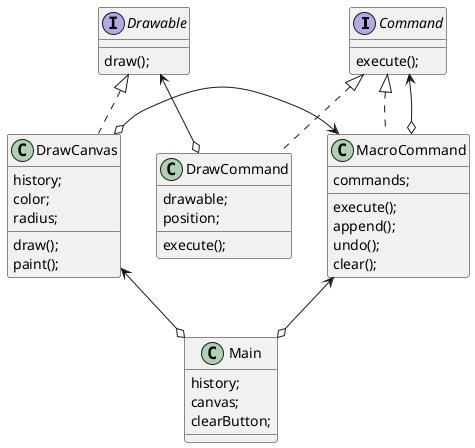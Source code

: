 @startuml
interface Command{
    execute();
}
class MacroCommand{
    commands;
    execute();
    append();
    undo();
    clear();
}   
class DrawCommand{
    drawable;
    position;
    execute();
}
interface Drawable{
    draw();
}
class DrawCanvas{
    history;
    color;
    radius;
    draw();
    paint();
}
class Main{
    history;
    canvas;
    clearButton;
}

Command <|.. MacroCommand
Command <--o MacroCommand
Command <|.. DrawCommand
Drawable <-o DrawCommand
Drawable <|.. DrawCanvas
DrawCanvas o-> MacroCommand
DrawCanvas <--o Main
MacroCommand <--o Main


@enduml
